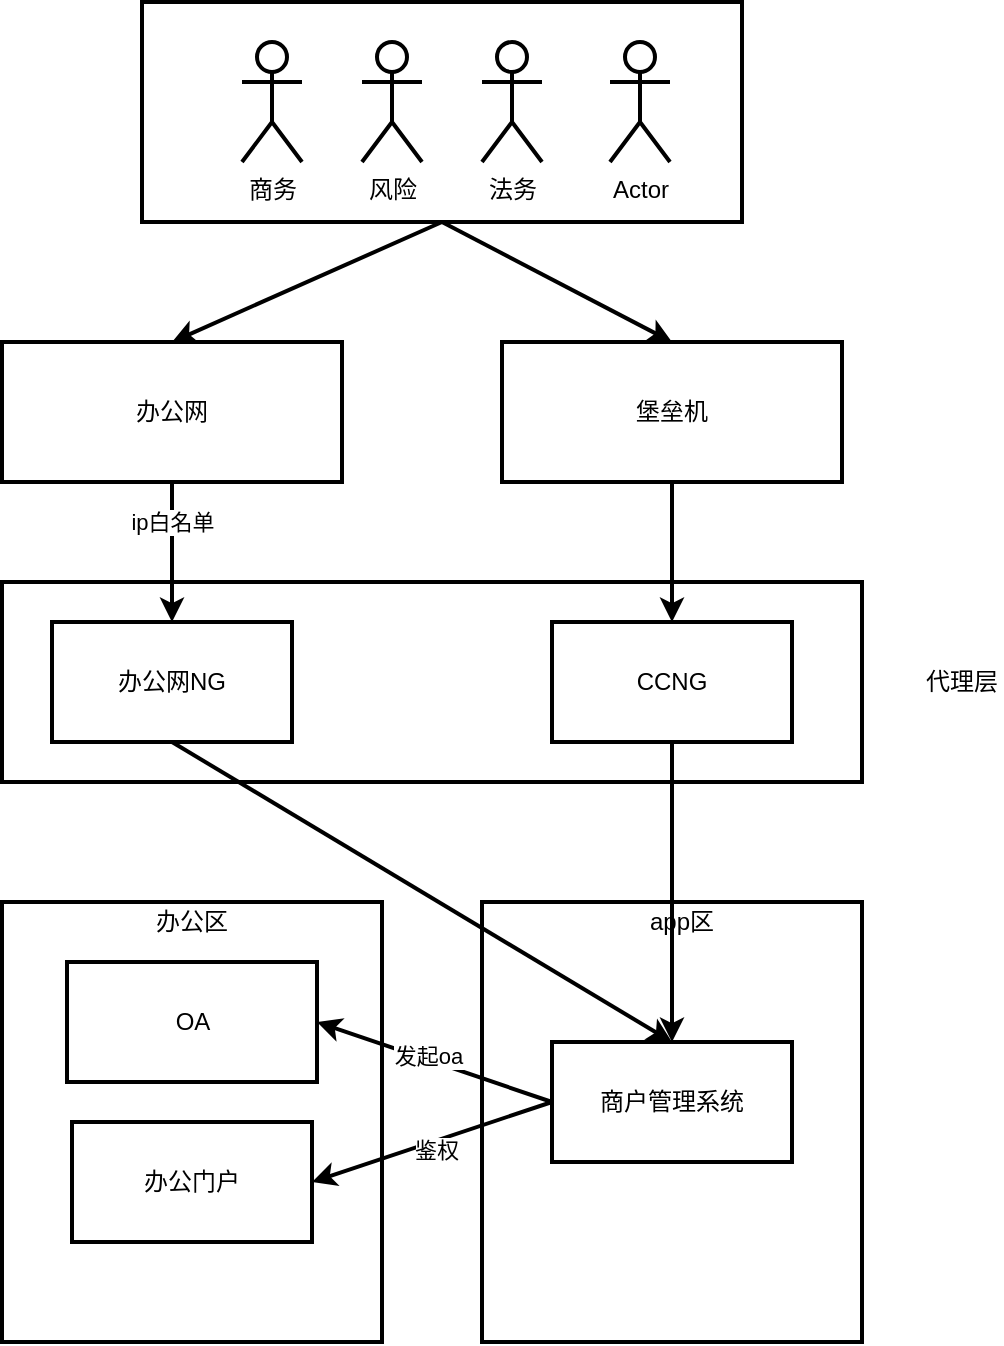 <mxfile version="13.6.2" type="github">
  <diagram id="YCehpucan4cIRxDryAWH" name="Page-1">
    <mxGraphModel dx="910" dy="591" grid="1" gridSize="10" guides="1" tooltips="1" connect="1" arrows="1" fold="1" page="1" pageScale="1" pageWidth="827" pageHeight="1169" math="0" shadow="0">
      <root>
        <mxCell id="0" />
        <mxCell id="1" parent="0" />
        <mxCell id="TA7Q4COBk0VQY2vn3XwS-16" value="" style="rounded=0;whiteSpace=wrap;html=1;strokeWidth=2;" vertex="1" parent="1">
          <mxGeometry x="350" y="830" width="190" height="220" as="geometry" />
        </mxCell>
        <mxCell id="TA7Q4COBk0VQY2vn3XwS-20" value="" style="rounded=0;whiteSpace=wrap;html=1;strokeWidth=2;" vertex="1" parent="1">
          <mxGeometry x="110" y="830" width="190" height="220" as="geometry" />
        </mxCell>
        <mxCell id="TA7Q4COBk0VQY2vn3XwS-13" value="" style="rounded=0;whiteSpace=wrap;html=1;strokeWidth=2;" vertex="1" parent="1">
          <mxGeometry x="110" y="670" width="430" height="100" as="geometry" />
        </mxCell>
        <mxCell id="TA7Q4COBk0VQY2vn3XwS-11" style="rounded=0;orthogonalLoop=1;jettySize=auto;html=1;exitX=0.5;exitY=1;exitDx=0;exitDy=0;entryX=0.5;entryY=0;entryDx=0;entryDy=0;strokeWidth=2;" edge="1" parent="1" source="TA7Q4COBk0VQY2vn3XwS-10" target="TA7Q4COBk0VQY2vn3XwS-8">
          <mxGeometry relative="1" as="geometry" />
        </mxCell>
        <mxCell id="TA7Q4COBk0VQY2vn3XwS-12" style="edgeStyle=none;rounded=0;orthogonalLoop=1;jettySize=auto;html=1;exitX=0.5;exitY=1;exitDx=0;exitDy=0;entryX=0.5;entryY=0;entryDx=0;entryDy=0;strokeWidth=2;" edge="1" parent="1" source="TA7Q4COBk0VQY2vn3XwS-10" target="TA7Q4COBk0VQY2vn3XwS-9">
          <mxGeometry relative="1" as="geometry" />
        </mxCell>
        <mxCell id="TA7Q4COBk0VQY2vn3XwS-10" value="" style="rounded=0;whiteSpace=wrap;html=1;strokeWidth=2;" vertex="1" parent="1">
          <mxGeometry x="180" y="380" width="300" height="110" as="geometry" />
        </mxCell>
        <mxCell id="TA7Q4COBk0VQY2vn3XwS-3" value="商务" style="shape=umlActor;verticalLabelPosition=bottom;verticalAlign=top;html=1;strokeWidth=2;" vertex="1" parent="1">
          <mxGeometry x="230" y="400" width="30" height="60" as="geometry" />
        </mxCell>
        <mxCell id="TA7Q4COBk0VQY2vn3XwS-4" value="风险" style="shape=umlActor;verticalLabelPosition=bottom;verticalAlign=top;html=1;strokeWidth=2;" vertex="1" parent="1">
          <mxGeometry x="290" y="400" width="30" height="60" as="geometry" />
        </mxCell>
        <mxCell id="TA7Q4COBk0VQY2vn3XwS-6" value="法务" style="shape=umlActor;verticalLabelPosition=bottom;verticalAlign=top;html=1;strokeWidth=2;" vertex="1" parent="1">
          <mxGeometry x="350" y="400" width="30" height="60" as="geometry" />
        </mxCell>
        <mxCell id="TA7Q4COBk0VQY2vn3XwS-7" value="Actor" style="shape=umlActor;verticalLabelPosition=bottom;verticalAlign=top;html=1;strokeWidth=2;" vertex="1" parent="1">
          <mxGeometry x="414" y="400" width="30" height="60" as="geometry" />
        </mxCell>
        <mxCell id="TA7Q4COBk0VQY2vn3XwS-23" style="edgeStyle=none;rounded=0;orthogonalLoop=1;jettySize=auto;html=1;exitX=0.5;exitY=1;exitDx=0;exitDy=0;entryX=0.5;entryY=0;entryDx=0;entryDy=0;strokeWidth=2;" edge="1" parent="1" source="TA7Q4COBk0VQY2vn3XwS-8" target="TA7Q4COBk0VQY2vn3XwS-14">
          <mxGeometry relative="1" as="geometry" />
        </mxCell>
        <mxCell id="TA7Q4COBk0VQY2vn3XwS-34" value="ip白名单" style="edgeLabel;html=1;align=center;verticalAlign=middle;resizable=0;points=[];" vertex="1" connectable="0" parent="TA7Q4COBk0VQY2vn3XwS-23">
          <mxGeometry x="-0.429" relative="1" as="geometry">
            <mxPoint as="offset" />
          </mxGeometry>
        </mxCell>
        <mxCell id="TA7Q4COBk0VQY2vn3XwS-8" value="办公网" style="rounded=0;whiteSpace=wrap;html=1;strokeWidth=2;" vertex="1" parent="1">
          <mxGeometry x="110" y="550" width="170" height="70" as="geometry" />
        </mxCell>
        <mxCell id="TA7Q4COBk0VQY2vn3XwS-24" style="edgeStyle=none;rounded=0;orthogonalLoop=1;jettySize=auto;html=1;exitX=0.5;exitY=1;exitDx=0;exitDy=0;entryX=0.5;entryY=0;entryDx=0;entryDy=0;strokeWidth=2;" edge="1" parent="1" source="TA7Q4COBk0VQY2vn3XwS-9" target="TA7Q4COBk0VQY2vn3XwS-15">
          <mxGeometry relative="1" as="geometry" />
        </mxCell>
        <mxCell id="TA7Q4COBk0VQY2vn3XwS-9" value="堡垒机" style="rounded=0;whiteSpace=wrap;html=1;strokeWidth=2;" vertex="1" parent="1">
          <mxGeometry x="360" y="550" width="170" height="70" as="geometry" />
        </mxCell>
        <mxCell id="TA7Q4COBk0VQY2vn3XwS-30" style="edgeStyle=none;rounded=0;orthogonalLoop=1;jettySize=auto;html=1;exitX=0.5;exitY=1;exitDx=0;exitDy=0;entryX=0.5;entryY=0;entryDx=0;entryDy=0;strokeWidth=2;" edge="1" parent="1" source="TA7Q4COBk0VQY2vn3XwS-14" target="TA7Q4COBk0VQY2vn3XwS-17">
          <mxGeometry relative="1" as="geometry" />
        </mxCell>
        <mxCell id="TA7Q4COBk0VQY2vn3XwS-14" value="办公网NG" style="rounded=0;whiteSpace=wrap;html=1;strokeWidth=2;" vertex="1" parent="1">
          <mxGeometry x="135" y="690" width="120" height="60" as="geometry" />
        </mxCell>
        <mxCell id="TA7Q4COBk0VQY2vn3XwS-31" style="edgeStyle=none;rounded=0;orthogonalLoop=1;jettySize=auto;html=1;exitX=0.5;exitY=1;exitDx=0;exitDy=0;entryX=0.5;entryY=0;entryDx=0;entryDy=0;strokeWidth=2;" edge="1" parent="1" source="TA7Q4COBk0VQY2vn3XwS-15" target="TA7Q4COBk0VQY2vn3XwS-17">
          <mxGeometry relative="1" as="geometry" />
        </mxCell>
        <mxCell id="TA7Q4COBk0VQY2vn3XwS-15" value="CCNG" style="rounded=0;whiteSpace=wrap;html=1;strokeWidth=2;" vertex="1" parent="1">
          <mxGeometry x="385" y="690" width="120" height="60" as="geometry" />
        </mxCell>
        <mxCell id="TA7Q4COBk0VQY2vn3XwS-25" style="edgeStyle=none;rounded=0;orthogonalLoop=1;jettySize=auto;html=1;exitX=0;exitY=0.5;exitDx=0;exitDy=0;entryX=1;entryY=0.5;entryDx=0;entryDy=0;strokeWidth=2;" edge="1" parent="1" source="TA7Q4COBk0VQY2vn3XwS-17" target="TA7Q4COBk0VQY2vn3XwS-22">
          <mxGeometry relative="1" as="geometry" />
        </mxCell>
        <mxCell id="TA7Q4COBk0VQY2vn3XwS-29" value="发起oa" style="edgeLabel;html=1;align=center;verticalAlign=middle;resizable=0;points=[];" vertex="1" connectable="0" parent="TA7Q4COBk0VQY2vn3XwS-25">
          <mxGeometry x="0.072" y="-2" relative="1" as="geometry">
            <mxPoint as="offset" />
          </mxGeometry>
        </mxCell>
        <mxCell id="TA7Q4COBk0VQY2vn3XwS-27" style="edgeStyle=none;rounded=0;orthogonalLoop=1;jettySize=auto;html=1;exitX=0;exitY=0.5;exitDx=0;exitDy=0;entryX=1;entryY=0.5;entryDx=0;entryDy=0;strokeWidth=2;" edge="1" parent="1" source="TA7Q4COBk0VQY2vn3XwS-17" target="TA7Q4COBk0VQY2vn3XwS-26">
          <mxGeometry relative="1" as="geometry" />
        </mxCell>
        <mxCell id="TA7Q4COBk0VQY2vn3XwS-28" value="鉴权" style="edgeLabel;html=1;align=center;verticalAlign=middle;resizable=0;points=[];" vertex="1" connectable="0" parent="TA7Q4COBk0VQY2vn3XwS-27">
          <mxGeometry x="-0.227" y="-5" relative="1" as="geometry">
            <mxPoint x="-10.63" y="13.1" as="offset" />
          </mxGeometry>
        </mxCell>
        <mxCell id="TA7Q4COBk0VQY2vn3XwS-17" value="商户管理系统" style="rounded=0;whiteSpace=wrap;html=1;strokeWidth=2;" vertex="1" parent="1">
          <mxGeometry x="385" y="900" width="120" height="60" as="geometry" />
        </mxCell>
        <mxCell id="TA7Q4COBk0VQY2vn3XwS-18" value="代理层" style="text;html=1;strokeColor=none;fillColor=none;align=center;verticalAlign=middle;whiteSpace=wrap;rounded=0;" vertex="1" parent="1">
          <mxGeometry x="570" y="710" width="40" height="20" as="geometry" />
        </mxCell>
        <mxCell id="TA7Q4COBk0VQY2vn3XwS-19" value="app区" style="text;html=1;strokeColor=none;fillColor=none;align=center;verticalAlign=middle;whiteSpace=wrap;rounded=0;" vertex="1" parent="1">
          <mxGeometry x="430" y="830" width="40" height="20" as="geometry" />
        </mxCell>
        <mxCell id="TA7Q4COBk0VQY2vn3XwS-21" value="办公区" style="text;html=1;strokeColor=none;fillColor=none;align=center;verticalAlign=middle;whiteSpace=wrap;rounded=0;" vertex="1" parent="1">
          <mxGeometry x="185" y="830" width="40" height="20" as="geometry" />
        </mxCell>
        <mxCell id="TA7Q4COBk0VQY2vn3XwS-22" value="OA" style="rounded=0;whiteSpace=wrap;html=1;strokeWidth=2;" vertex="1" parent="1">
          <mxGeometry x="142.5" y="860" width="125" height="60" as="geometry" />
        </mxCell>
        <mxCell id="TA7Q4COBk0VQY2vn3XwS-26" value="办公门户" style="rounded=0;whiteSpace=wrap;html=1;strokeWidth=2;" vertex="1" parent="1">
          <mxGeometry x="145" y="940" width="120" height="60" as="geometry" />
        </mxCell>
      </root>
    </mxGraphModel>
  </diagram>
</mxfile>

